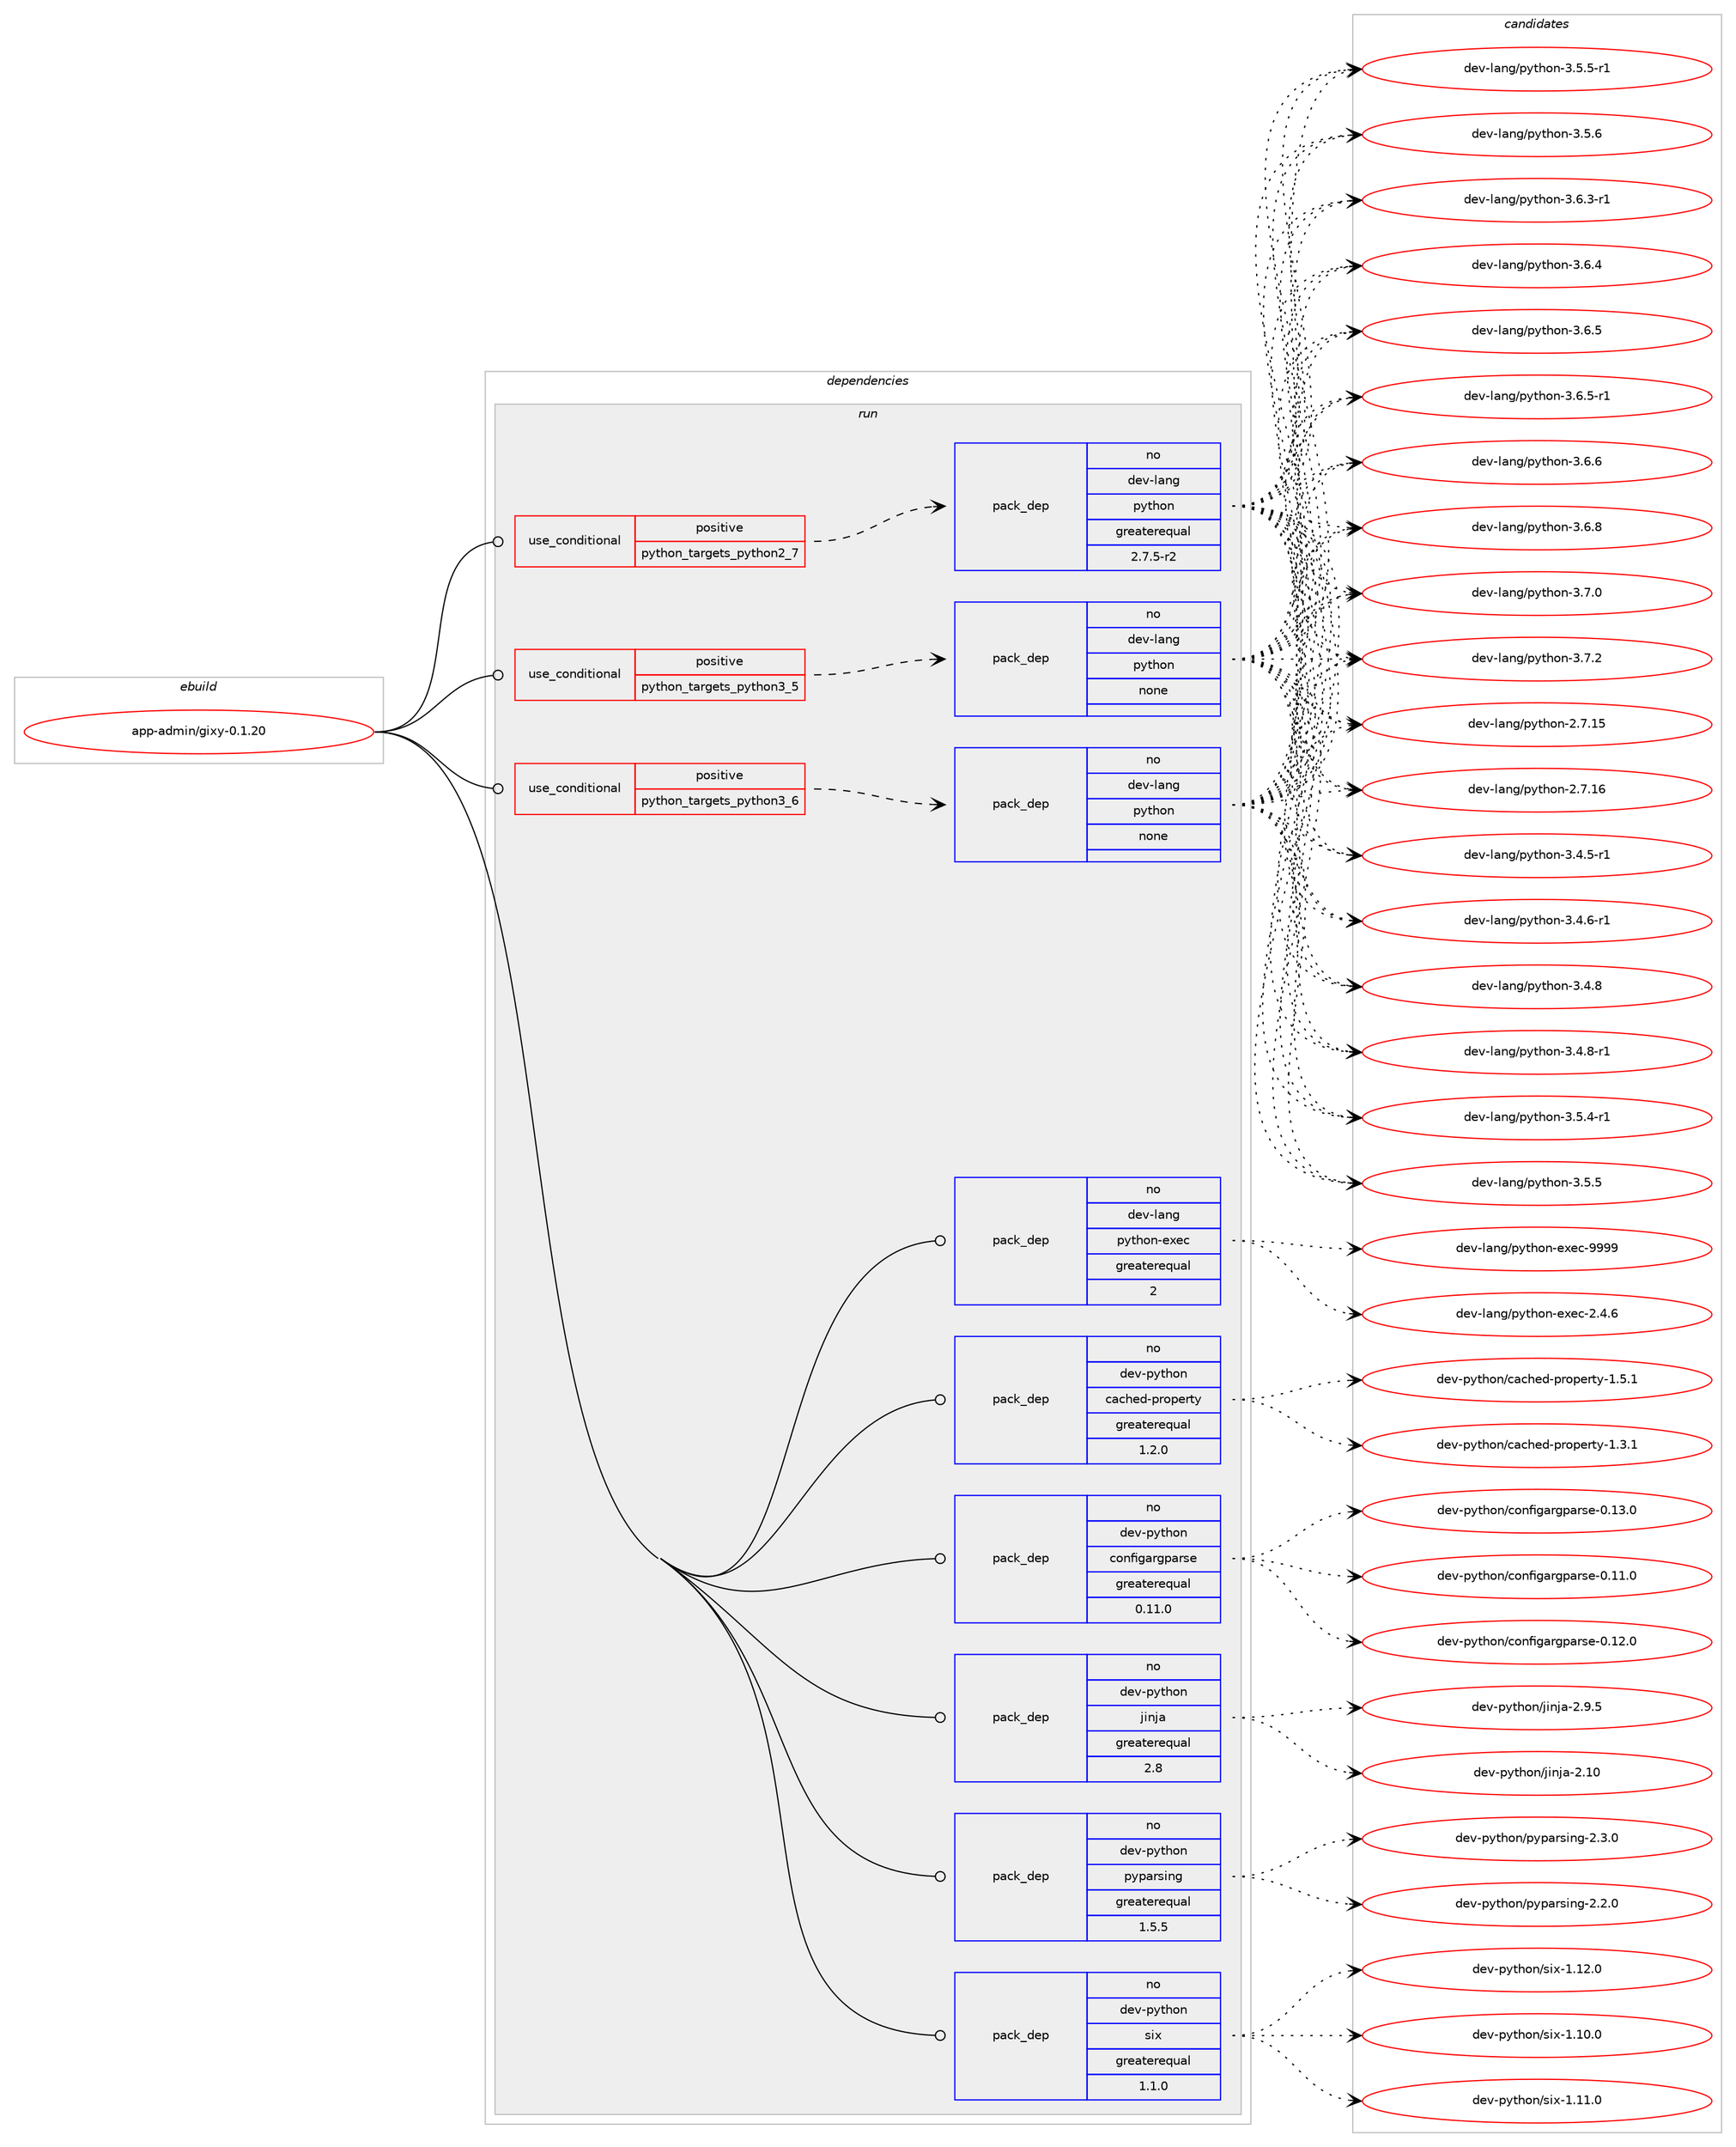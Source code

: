 digraph prolog {

# *************
# Graph options
# *************

newrank=true;
concentrate=true;
compound=true;
graph [rankdir=LR,fontname=Helvetica,fontsize=10,ranksep=1.5];#, ranksep=2.5, nodesep=0.2];
edge  [arrowhead=vee];
node  [fontname=Helvetica,fontsize=10];

# **********
# The ebuild
# **********

subgraph cluster_leftcol {
color=gray;
rank=same;
label=<<i>ebuild</i>>;
id [label="app-admin/gixy-0.1.20", color=red, width=4, href="../app-admin/gixy-0.1.20.svg"];
}

# ****************
# The dependencies
# ****************

subgraph cluster_midcol {
color=gray;
label=<<i>dependencies</i>>;
subgraph cluster_compile {
fillcolor="#eeeeee";
style=filled;
label=<<i>compile</i>>;
}
subgraph cluster_compileandrun {
fillcolor="#eeeeee";
style=filled;
label=<<i>compile and run</i>>;
}
subgraph cluster_run {
fillcolor="#eeeeee";
style=filled;
label=<<i>run</i>>;
subgraph cond344993 {
dependency1265488 [label=<<TABLE BORDER="0" CELLBORDER="1" CELLSPACING="0" CELLPADDING="4"><TR><TD ROWSPAN="3" CELLPADDING="10">use_conditional</TD></TR><TR><TD>positive</TD></TR><TR><TD>python_targets_python2_7</TD></TR></TABLE>>, shape=none, color=red];
subgraph pack900867 {
dependency1265489 [label=<<TABLE BORDER="0" CELLBORDER="1" CELLSPACING="0" CELLPADDING="4" WIDTH="220"><TR><TD ROWSPAN="6" CELLPADDING="30">pack_dep</TD></TR><TR><TD WIDTH="110">no</TD></TR><TR><TD>dev-lang</TD></TR><TR><TD>python</TD></TR><TR><TD>greaterequal</TD></TR><TR><TD>2.7.5-r2</TD></TR></TABLE>>, shape=none, color=blue];
}
dependency1265488:e -> dependency1265489:w [weight=20,style="dashed",arrowhead="vee"];
}
id:e -> dependency1265488:w [weight=20,style="solid",arrowhead="odot"];
subgraph cond344994 {
dependency1265490 [label=<<TABLE BORDER="0" CELLBORDER="1" CELLSPACING="0" CELLPADDING="4"><TR><TD ROWSPAN="3" CELLPADDING="10">use_conditional</TD></TR><TR><TD>positive</TD></TR><TR><TD>python_targets_python3_5</TD></TR></TABLE>>, shape=none, color=red];
subgraph pack900868 {
dependency1265491 [label=<<TABLE BORDER="0" CELLBORDER="1" CELLSPACING="0" CELLPADDING="4" WIDTH="220"><TR><TD ROWSPAN="6" CELLPADDING="30">pack_dep</TD></TR><TR><TD WIDTH="110">no</TD></TR><TR><TD>dev-lang</TD></TR><TR><TD>python</TD></TR><TR><TD>none</TD></TR><TR><TD></TD></TR></TABLE>>, shape=none, color=blue];
}
dependency1265490:e -> dependency1265491:w [weight=20,style="dashed",arrowhead="vee"];
}
id:e -> dependency1265490:w [weight=20,style="solid",arrowhead="odot"];
subgraph cond344995 {
dependency1265492 [label=<<TABLE BORDER="0" CELLBORDER="1" CELLSPACING="0" CELLPADDING="4"><TR><TD ROWSPAN="3" CELLPADDING="10">use_conditional</TD></TR><TR><TD>positive</TD></TR><TR><TD>python_targets_python3_6</TD></TR></TABLE>>, shape=none, color=red];
subgraph pack900869 {
dependency1265493 [label=<<TABLE BORDER="0" CELLBORDER="1" CELLSPACING="0" CELLPADDING="4" WIDTH="220"><TR><TD ROWSPAN="6" CELLPADDING="30">pack_dep</TD></TR><TR><TD WIDTH="110">no</TD></TR><TR><TD>dev-lang</TD></TR><TR><TD>python</TD></TR><TR><TD>none</TD></TR><TR><TD></TD></TR></TABLE>>, shape=none, color=blue];
}
dependency1265492:e -> dependency1265493:w [weight=20,style="dashed",arrowhead="vee"];
}
id:e -> dependency1265492:w [weight=20,style="solid",arrowhead="odot"];
subgraph pack900870 {
dependency1265494 [label=<<TABLE BORDER="0" CELLBORDER="1" CELLSPACING="0" CELLPADDING="4" WIDTH="220"><TR><TD ROWSPAN="6" CELLPADDING="30">pack_dep</TD></TR><TR><TD WIDTH="110">no</TD></TR><TR><TD>dev-lang</TD></TR><TR><TD>python-exec</TD></TR><TR><TD>greaterequal</TD></TR><TR><TD>2</TD></TR></TABLE>>, shape=none, color=blue];
}
id:e -> dependency1265494:w [weight=20,style="solid",arrowhead="odot"];
subgraph pack900871 {
dependency1265495 [label=<<TABLE BORDER="0" CELLBORDER="1" CELLSPACING="0" CELLPADDING="4" WIDTH="220"><TR><TD ROWSPAN="6" CELLPADDING="30">pack_dep</TD></TR><TR><TD WIDTH="110">no</TD></TR><TR><TD>dev-python</TD></TR><TR><TD>cached-property</TD></TR><TR><TD>greaterequal</TD></TR><TR><TD>1.2.0</TD></TR></TABLE>>, shape=none, color=blue];
}
id:e -> dependency1265495:w [weight=20,style="solid",arrowhead="odot"];
subgraph pack900872 {
dependency1265496 [label=<<TABLE BORDER="0" CELLBORDER="1" CELLSPACING="0" CELLPADDING="4" WIDTH="220"><TR><TD ROWSPAN="6" CELLPADDING="30">pack_dep</TD></TR><TR><TD WIDTH="110">no</TD></TR><TR><TD>dev-python</TD></TR><TR><TD>configargparse</TD></TR><TR><TD>greaterequal</TD></TR><TR><TD>0.11.0</TD></TR></TABLE>>, shape=none, color=blue];
}
id:e -> dependency1265496:w [weight=20,style="solid",arrowhead="odot"];
subgraph pack900873 {
dependency1265497 [label=<<TABLE BORDER="0" CELLBORDER="1" CELLSPACING="0" CELLPADDING="4" WIDTH="220"><TR><TD ROWSPAN="6" CELLPADDING="30">pack_dep</TD></TR><TR><TD WIDTH="110">no</TD></TR><TR><TD>dev-python</TD></TR><TR><TD>jinja</TD></TR><TR><TD>greaterequal</TD></TR><TR><TD>2.8</TD></TR></TABLE>>, shape=none, color=blue];
}
id:e -> dependency1265497:w [weight=20,style="solid",arrowhead="odot"];
subgraph pack900874 {
dependency1265498 [label=<<TABLE BORDER="0" CELLBORDER="1" CELLSPACING="0" CELLPADDING="4" WIDTH="220"><TR><TD ROWSPAN="6" CELLPADDING="30">pack_dep</TD></TR><TR><TD WIDTH="110">no</TD></TR><TR><TD>dev-python</TD></TR><TR><TD>pyparsing</TD></TR><TR><TD>greaterequal</TD></TR><TR><TD>1.5.5</TD></TR></TABLE>>, shape=none, color=blue];
}
id:e -> dependency1265498:w [weight=20,style="solid",arrowhead="odot"];
subgraph pack900875 {
dependency1265499 [label=<<TABLE BORDER="0" CELLBORDER="1" CELLSPACING="0" CELLPADDING="4" WIDTH="220"><TR><TD ROWSPAN="6" CELLPADDING="30">pack_dep</TD></TR><TR><TD WIDTH="110">no</TD></TR><TR><TD>dev-python</TD></TR><TR><TD>six</TD></TR><TR><TD>greaterequal</TD></TR><TR><TD>1.1.0</TD></TR></TABLE>>, shape=none, color=blue];
}
id:e -> dependency1265499:w [weight=20,style="solid",arrowhead="odot"];
}
}

# **************
# The candidates
# **************

subgraph cluster_choices {
rank=same;
color=gray;
label=<<i>candidates</i>>;

subgraph choice900867 {
color=black;
nodesep=1;
choice10010111845108971101034711212111610411111045504655464953 [label="dev-lang/python-2.7.15", color=red, width=4,href="../dev-lang/python-2.7.15.svg"];
choice10010111845108971101034711212111610411111045504655464954 [label="dev-lang/python-2.7.16", color=red, width=4,href="../dev-lang/python-2.7.16.svg"];
choice1001011184510897110103471121211161041111104551465246534511449 [label="dev-lang/python-3.4.5-r1", color=red, width=4,href="../dev-lang/python-3.4.5-r1.svg"];
choice1001011184510897110103471121211161041111104551465246544511449 [label="dev-lang/python-3.4.6-r1", color=red, width=4,href="../dev-lang/python-3.4.6-r1.svg"];
choice100101118451089711010347112121116104111110455146524656 [label="dev-lang/python-3.4.8", color=red, width=4,href="../dev-lang/python-3.4.8.svg"];
choice1001011184510897110103471121211161041111104551465246564511449 [label="dev-lang/python-3.4.8-r1", color=red, width=4,href="../dev-lang/python-3.4.8-r1.svg"];
choice1001011184510897110103471121211161041111104551465346524511449 [label="dev-lang/python-3.5.4-r1", color=red, width=4,href="../dev-lang/python-3.5.4-r1.svg"];
choice100101118451089711010347112121116104111110455146534653 [label="dev-lang/python-3.5.5", color=red, width=4,href="../dev-lang/python-3.5.5.svg"];
choice1001011184510897110103471121211161041111104551465346534511449 [label="dev-lang/python-3.5.5-r1", color=red, width=4,href="../dev-lang/python-3.5.5-r1.svg"];
choice100101118451089711010347112121116104111110455146534654 [label="dev-lang/python-3.5.6", color=red, width=4,href="../dev-lang/python-3.5.6.svg"];
choice1001011184510897110103471121211161041111104551465446514511449 [label="dev-lang/python-3.6.3-r1", color=red, width=4,href="../dev-lang/python-3.6.3-r1.svg"];
choice100101118451089711010347112121116104111110455146544652 [label="dev-lang/python-3.6.4", color=red, width=4,href="../dev-lang/python-3.6.4.svg"];
choice100101118451089711010347112121116104111110455146544653 [label="dev-lang/python-3.6.5", color=red, width=4,href="../dev-lang/python-3.6.5.svg"];
choice1001011184510897110103471121211161041111104551465446534511449 [label="dev-lang/python-3.6.5-r1", color=red, width=4,href="../dev-lang/python-3.6.5-r1.svg"];
choice100101118451089711010347112121116104111110455146544654 [label="dev-lang/python-3.6.6", color=red, width=4,href="../dev-lang/python-3.6.6.svg"];
choice100101118451089711010347112121116104111110455146544656 [label="dev-lang/python-3.6.8", color=red, width=4,href="../dev-lang/python-3.6.8.svg"];
choice100101118451089711010347112121116104111110455146554648 [label="dev-lang/python-3.7.0", color=red, width=4,href="../dev-lang/python-3.7.0.svg"];
choice100101118451089711010347112121116104111110455146554650 [label="dev-lang/python-3.7.2", color=red, width=4,href="../dev-lang/python-3.7.2.svg"];
dependency1265489:e -> choice10010111845108971101034711212111610411111045504655464953:w [style=dotted,weight="100"];
dependency1265489:e -> choice10010111845108971101034711212111610411111045504655464954:w [style=dotted,weight="100"];
dependency1265489:e -> choice1001011184510897110103471121211161041111104551465246534511449:w [style=dotted,weight="100"];
dependency1265489:e -> choice1001011184510897110103471121211161041111104551465246544511449:w [style=dotted,weight="100"];
dependency1265489:e -> choice100101118451089711010347112121116104111110455146524656:w [style=dotted,weight="100"];
dependency1265489:e -> choice1001011184510897110103471121211161041111104551465246564511449:w [style=dotted,weight="100"];
dependency1265489:e -> choice1001011184510897110103471121211161041111104551465346524511449:w [style=dotted,weight="100"];
dependency1265489:e -> choice100101118451089711010347112121116104111110455146534653:w [style=dotted,weight="100"];
dependency1265489:e -> choice1001011184510897110103471121211161041111104551465346534511449:w [style=dotted,weight="100"];
dependency1265489:e -> choice100101118451089711010347112121116104111110455146534654:w [style=dotted,weight="100"];
dependency1265489:e -> choice1001011184510897110103471121211161041111104551465446514511449:w [style=dotted,weight="100"];
dependency1265489:e -> choice100101118451089711010347112121116104111110455146544652:w [style=dotted,weight="100"];
dependency1265489:e -> choice100101118451089711010347112121116104111110455146544653:w [style=dotted,weight="100"];
dependency1265489:e -> choice1001011184510897110103471121211161041111104551465446534511449:w [style=dotted,weight="100"];
dependency1265489:e -> choice100101118451089711010347112121116104111110455146544654:w [style=dotted,weight="100"];
dependency1265489:e -> choice100101118451089711010347112121116104111110455146544656:w [style=dotted,weight="100"];
dependency1265489:e -> choice100101118451089711010347112121116104111110455146554648:w [style=dotted,weight="100"];
dependency1265489:e -> choice100101118451089711010347112121116104111110455146554650:w [style=dotted,weight="100"];
}
subgraph choice900868 {
color=black;
nodesep=1;
choice10010111845108971101034711212111610411111045504655464953 [label="dev-lang/python-2.7.15", color=red, width=4,href="../dev-lang/python-2.7.15.svg"];
choice10010111845108971101034711212111610411111045504655464954 [label="dev-lang/python-2.7.16", color=red, width=4,href="../dev-lang/python-2.7.16.svg"];
choice1001011184510897110103471121211161041111104551465246534511449 [label="dev-lang/python-3.4.5-r1", color=red, width=4,href="../dev-lang/python-3.4.5-r1.svg"];
choice1001011184510897110103471121211161041111104551465246544511449 [label="dev-lang/python-3.4.6-r1", color=red, width=4,href="../dev-lang/python-3.4.6-r1.svg"];
choice100101118451089711010347112121116104111110455146524656 [label="dev-lang/python-3.4.8", color=red, width=4,href="../dev-lang/python-3.4.8.svg"];
choice1001011184510897110103471121211161041111104551465246564511449 [label="dev-lang/python-3.4.8-r1", color=red, width=4,href="../dev-lang/python-3.4.8-r1.svg"];
choice1001011184510897110103471121211161041111104551465346524511449 [label="dev-lang/python-3.5.4-r1", color=red, width=4,href="../dev-lang/python-3.5.4-r1.svg"];
choice100101118451089711010347112121116104111110455146534653 [label="dev-lang/python-3.5.5", color=red, width=4,href="../dev-lang/python-3.5.5.svg"];
choice1001011184510897110103471121211161041111104551465346534511449 [label="dev-lang/python-3.5.5-r1", color=red, width=4,href="../dev-lang/python-3.5.5-r1.svg"];
choice100101118451089711010347112121116104111110455146534654 [label="dev-lang/python-3.5.6", color=red, width=4,href="../dev-lang/python-3.5.6.svg"];
choice1001011184510897110103471121211161041111104551465446514511449 [label="dev-lang/python-3.6.3-r1", color=red, width=4,href="../dev-lang/python-3.6.3-r1.svg"];
choice100101118451089711010347112121116104111110455146544652 [label="dev-lang/python-3.6.4", color=red, width=4,href="../dev-lang/python-3.6.4.svg"];
choice100101118451089711010347112121116104111110455146544653 [label="dev-lang/python-3.6.5", color=red, width=4,href="../dev-lang/python-3.6.5.svg"];
choice1001011184510897110103471121211161041111104551465446534511449 [label="dev-lang/python-3.6.5-r1", color=red, width=4,href="../dev-lang/python-3.6.5-r1.svg"];
choice100101118451089711010347112121116104111110455146544654 [label="dev-lang/python-3.6.6", color=red, width=4,href="../dev-lang/python-3.6.6.svg"];
choice100101118451089711010347112121116104111110455146544656 [label="dev-lang/python-3.6.8", color=red, width=4,href="../dev-lang/python-3.6.8.svg"];
choice100101118451089711010347112121116104111110455146554648 [label="dev-lang/python-3.7.0", color=red, width=4,href="../dev-lang/python-3.7.0.svg"];
choice100101118451089711010347112121116104111110455146554650 [label="dev-lang/python-3.7.2", color=red, width=4,href="../dev-lang/python-3.7.2.svg"];
dependency1265491:e -> choice10010111845108971101034711212111610411111045504655464953:w [style=dotted,weight="100"];
dependency1265491:e -> choice10010111845108971101034711212111610411111045504655464954:w [style=dotted,weight="100"];
dependency1265491:e -> choice1001011184510897110103471121211161041111104551465246534511449:w [style=dotted,weight="100"];
dependency1265491:e -> choice1001011184510897110103471121211161041111104551465246544511449:w [style=dotted,weight="100"];
dependency1265491:e -> choice100101118451089711010347112121116104111110455146524656:w [style=dotted,weight="100"];
dependency1265491:e -> choice1001011184510897110103471121211161041111104551465246564511449:w [style=dotted,weight="100"];
dependency1265491:e -> choice1001011184510897110103471121211161041111104551465346524511449:w [style=dotted,weight="100"];
dependency1265491:e -> choice100101118451089711010347112121116104111110455146534653:w [style=dotted,weight="100"];
dependency1265491:e -> choice1001011184510897110103471121211161041111104551465346534511449:w [style=dotted,weight="100"];
dependency1265491:e -> choice100101118451089711010347112121116104111110455146534654:w [style=dotted,weight="100"];
dependency1265491:e -> choice1001011184510897110103471121211161041111104551465446514511449:w [style=dotted,weight="100"];
dependency1265491:e -> choice100101118451089711010347112121116104111110455146544652:w [style=dotted,weight="100"];
dependency1265491:e -> choice100101118451089711010347112121116104111110455146544653:w [style=dotted,weight="100"];
dependency1265491:e -> choice1001011184510897110103471121211161041111104551465446534511449:w [style=dotted,weight="100"];
dependency1265491:e -> choice100101118451089711010347112121116104111110455146544654:w [style=dotted,weight="100"];
dependency1265491:e -> choice100101118451089711010347112121116104111110455146544656:w [style=dotted,weight="100"];
dependency1265491:e -> choice100101118451089711010347112121116104111110455146554648:w [style=dotted,weight="100"];
dependency1265491:e -> choice100101118451089711010347112121116104111110455146554650:w [style=dotted,weight="100"];
}
subgraph choice900869 {
color=black;
nodesep=1;
choice10010111845108971101034711212111610411111045504655464953 [label="dev-lang/python-2.7.15", color=red, width=4,href="../dev-lang/python-2.7.15.svg"];
choice10010111845108971101034711212111610411111045504655464954 [label="dev-lang/python-2.7.16", color=red, width=4,href="../dev-lang/python-2.7.16.svg"];
choice1001011184510897110103471121211161041111104551465246534511449 [label="dev-lang/python-3.4.5-r1", color=red, width=4,href="../dev-lang/python-3.4.5-r1.svg"];
choice1001011184510897110103471121211161041111104551465246544511449 [label="dev-lang/python-3.4.6-r1", color=red, width=4,href="../dev-lang/python-3.4.6-r1.svg"];
choice100101118451089711010347112121116104111110455146524656 [label="dev-lang/python-3.4.8", color=red, width=4,href="../dev-lang/python-3.4.8.svg"];
choice1001011184510897110103471121211161041111104551465246564511449 [label="dev-lang/python-3.4.8-r1", color=red, width=4,href="../dev-lang/python-3.4.8-r1.svg"];
choice1001011184510897110103471121211161041111104551465346524511449 [label="dev-lang/python-3.5.4-r1", color=red, width=4,href="../dev-lang/python-3.5.4-r1.svg"];
choice100101118451089711010347112121116104111110455146534653 [label="dev-lang/python-3.5.5", color=red, width=4,href="../dev-lang/python-3.5.5.svg"];
choice1001011184510897110103471121211161041111104551465346534511449 [label="dev-lang/python-3.5.5-r1", color=red, width=4,href="../dev-lang/python-3.5.5-r1.svg"];
choice100101118451089711010347112121116104111110455146534654 [label="dev-lang/python-3.5.6", color=red, width=4,href="../dev-lang/python-3.5.6.svg"];
choice1001011184510897110103471121211161041111104551465446514511449 [label="dev-lang/python-3.6.3-r1", color=red, width=4,href="../dev-lang/python-3.6.3-r1.svg"];
choice100101118451089711010347112121116104111110455146544652 [label="dev-lang/python-3.6.4", color=red, width=4,href="../dev-lang/python-3.6.4.svg"];
choice100101118451089711010347112121116104111110455146544653 [label="dev-lang/python-3.6.5", color=red, width=4,href="../dev-lang/python-3.6.5.svg"];
choice1001011184510897110103471121211161041111104551465446534511449 [label="dev-lang/python-3.6.5-r1", color=red, width=4,href="../dev-lang/python-3.6.5-r1.svg"];
choice100101118451089711010347112121116104111110455146544654 [label="dev-lang/python-3.6.6", color=red, width=4,href="../dev-lang/python-3.6.6.svg"];
choice100101118451089711010347112121116104111110455146544656 [label="dev-lang/python-3.6.8", color=red, width=4,href="../dev-lang/python-3.6.8.svg"];
choice100101118451089711010347112121116104111110455146554648 [label="dev-lang/python-3.7.0", color=red, width=4,href="../dev-lang/python-3.7.0.svg"];
choice100101118451089711010347112121116104111110455146554650 [label="dev-lang/python-3.7.2", color=red, width=4,href="../dev-lang/python-3.7.2.svg"];
dependency1265493:e -> choice10010111845108971101034711212111610411111045504655464953:w [style=dotted,weight="100"];
dependency1265493:e -> choice10010111845108971101034711212111610411111045504655464954:w [style=dotted,weight="100"];
dependency1265493:e -> choice1001011184510897110103471121211161041111104551465246534511449:w [style=dotted,weight="100"];
dependency1265493:e -> choice1001011184510897110103471121211161041111104551465246544511449:w [style=dotted,weight="100"];
dependency1265493:e -> choice100101118451089711010347112121116104111110455146524656:w [style=dotted,weight="100"];
dependency1265493:e -> choice1001011184510897110103471121211161041111104551465246564511449:w [style=dotted,weight="100"];
dependency1265493:e -> choice1001011184510897110103471121211161041111104551465346524511449:w [style=dotted,weight="100"];
dependency1265493:e -> choice100101118451089711010347112121116104111110455146534653:w [style=dotted,weight="100"];
dependency1265493:e -> choice1001011184510897110103471121211161041111104551465346534511449:w [style=dotted,weight="100"];
dependency1265493:e -> choice100101118451089711010347112121116104111110455146534654:w [style=dotted,weight="100"];
dependency1265493:e -> choice1001011184510897110103471121211161041111104551465446514511449:w [style=dotted,weight="100"];
dependency1265493:e -> choice100101118451089711010347112121116104111110455146544652:w [style=dotted,weight="100"];
dependency1265493:e -> choice100101118451089711010347112121116104111110455146544653:w [style=dotted,weight="100"];
dependency1265493:e -> choice1001011184510897110103471121211161041111104551465446534511449:w [style=dotted,weight="100"];
dependency1265493:e -> choice100101118451089711010347112121116104111110455146544654:w [style=dotted,weight="100"];
dependency1265493:e -> choice100101118451089711010347112121116104111110455146544656:w [style=dotted,weight="100"];
dependency1265493:e -> choice100101118451089711010347112121116104111110455146554648:w [style=dotted,weight="100"];
dependency1265493:e -> choice100101118451089711010347112121116104111110455146554650:w [style=dotted,weight="100"];
}
subgraph choice900870 {
color=black;
nodesep=1;
choice1001011184510897110103471121211161041111104510112010199455046524654 [label="dev-lang/python-exec-2.4.6", color=red, width=4,href="../dev-lang/python-exec-2.4.6.svg"];
choice10010111845108971101034711212111610411111045101120101994557575757 [label="dev-lang/python-exec-9999", color=red, width=4,href="../dev-lang/python-exec-9999.svg"];
dependency1265494:e -> choice1001011184510897110103471121211161041111104510112010199455046524654:w [style=dotted,weight="100"];
dependency1265494:e -> choice10010111845108971101034711212111610411111045101120101994557575757:w [style=dotted,weight="100"];
}
subgraph choice900871 {
color=black;
nodesep=1;
choice100101118451121211161041111104799979910410110045112114111112101114116121454946514649 [label="dev-python/cached-property-1.3.1", color=red, width=4,href="../dev-python/cached-property-1.3.1.svg"];
choice100101118451121211161041111104799979910410110045112114111112101114116121454946534649 [label="dev-python/cached-property-1.5.1", color=red, width=4,href="../dev-python/cached-property-1.5.1.svg"];
dependency1265495:e -> choice100101118451121211161041111104799979910410110045112114111112101114116121454946514649:w [style=dotted,weight="100"];
dependency1265495:e -> choice100101118451121211161041111104799979910410110045112114111112101114116121454946534649:w [style=dotted,weight="100"];
}
subgraph choice900872 {
color=black;
nodesep=1;
choice100101118451121211161041111104799111110102105103971141031129711411510145484649494648 [label="dev-python/configargparse-0.11.0", color=red, width=4,href="../dev-python/configargparse-0.11.0.svg"];
choice100101118451121211161041111104799111110102105103971141031129711411510145484649504648 [label="dev-python/configargparse-0.12.0", color=red, width=4,href="../dev-python/configargparse-0.12.0.svg"];
choice100101118451121211161041111104799111110102105103971141031129711411510145484649514648 [label="dev-python/configargparse-0.13.0", color=red, width=4,href="../dev-python/configargparse-0.13.0.svg"];
dependency1265496:e -> choice100101118451121211161041111104799111110102105103971141031129711411510145484649494648:w [style=dotted,weight="100"];
dependency1265496:e -> choice100101118451121211161041111104799111110102105103971141031129711411510145484649504648:w [style=dotted,weight="100"];
dependency1265496:e -> choice100101118451121211161041111104799111110102105103971141031129711411510145484649514648:w [style=dotted,weight="100"];
}
subgraph choice900873 {
color=black;
nodesep=1;
choice1001011184511212111610411111047106105110106974550464948 [label="dev-python/jinja-2.10", color=red, width=4,href="../dev-python/jinja-2.10.svg"];
choice100101118451121211161041111104710610511010697455046574653 [label="dev-python/jinja-2.9.5", color=red, width=4,href="../dev-python/jinja-2.9.5.svg"];
dependency1265497:e -> choice1001011184511212111610411111047106105110106974550464948:w [style=dotted,weight="100"];
dependency1265497:e -> choice100101118451121211161041111104710610511010697455046574653:w [style=dotted,weight="100"];
}
subgraph choice900874 {
color=black;
nodesep=1;
choice100101118451121211161041111104711212111297114115105110103455046504648 [label="dev-python/pyparsing-2.2.0", color=red, width=4,href="../dev-python/pyparsing-2.2.0.svg"];
choice100101118451121211161041111104711212111297114115105110103455046514648 [label="dev-python/pyparsing-2.3.0", color=red, width=4,href="../dev-python/pyparsing-2.3.0.svg"];
dependency1265498:e -> choice100101118451121211161041111104711212111297114115105110103455046504648:w [style=dotted,weight="100"];
dependency1265498:e -> choice100101118451121211161041111104711212111297114115105110103455046514648:w [style=dotted,weight="100"];
}
subgraph choice900875 {
color=black;
nodesep=1;
choice100101118451121211161041111104711510512045494649484648 [label="dev-python/six-1.10.0", color=red, width=4,href="../dev-python/six-1.10.0.svg"];
choice100101118451121211161041111104711510512045494649494648 [label="dev-python/six-1.11.0", color=red, width=4,href="../dev-python/six-1.11.0.svg"];
choice100101118451121211161041111104711510512045494649504648 [label="dev-python/six-1.12.0", color=red, width=4,href="../dev-python/six-1.12.0.svg"];
dependency1265499:e -> choice100101118451121211161041111104711510512045494649484648:w [style=dotted,weight="100"];
dependency1265499:e -> choice100101118451121211161041111104711510512045494649494648:w [style=dotted,weight="100"];
dependency1265499:e -> choice100101118451121211161041111104711510512045494649504648:w [style=dotted,weight="100"];
}
}

}
